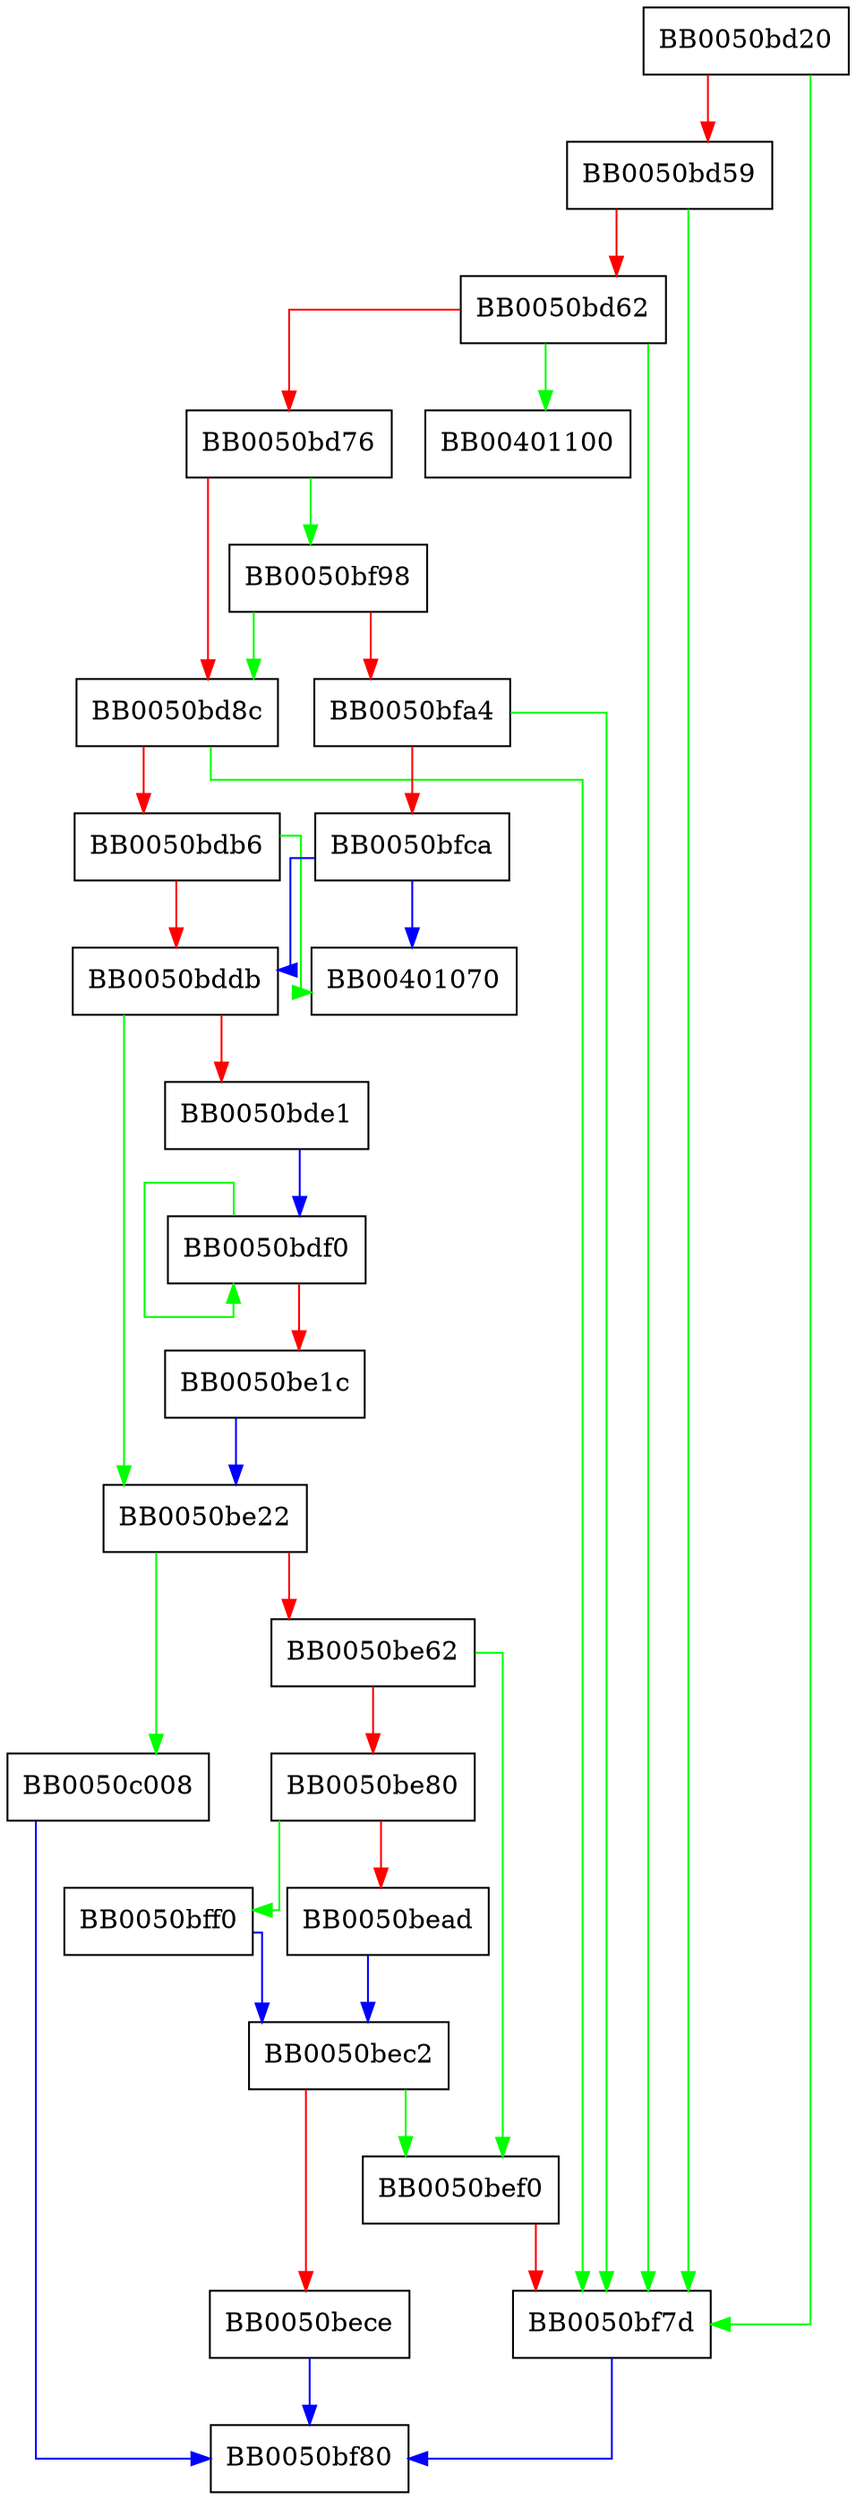 digraph ossl_qlog_new_from_env {
  node [shape="box"];
  graph [splines=ortho];
  BB0050bd20 -> BB0050bf7d [color="green"];
  BB0050bd20 -> BB0050bd59 [color="red"];
  BB0050bd59 -> BB0050bf7d [color="green"];
  BB0050bd59 -> BB0050bd62 [color="red"];
  BB0050bd62 -> BB00401100 [color="green"];
  BB0050bd62 -> BB0050bf7d [color="green"];
  BB0050bd62 -> BB0050bd76 [color="red"];
  BB0050bd76 -> BB0050bf98 [color="green"];
  BB0050bd76 -> BB0050bd8c [color="red"];
  BB0050bd8c -> BB0050bf7d [color="green"];
  BB0050bd8c -> BB0050bdb6 [color="red"];
  BB0050bdb6 -> BB00401070 [color="green"];
  BB0050bdb6 -> BB0050bddb [color="red"];
  BB0050bddb -> BB0050be22 [color="green"];
  BB0050bddb -> BB0050bde1 [color="red"];
  BB0050bde1 -> BB0050bdf0 [color="blue"];
  BB0050bdf0 -> BB0050bdf0 [color="green"];
  BB0050bdf0 -> BB0050be1c [color="red"];
  BB0050be1c -> BB0050be22 [color="blue"];
  BB0050be22 -> BB0050c008 [color="green"];
  BB0050be22 -> BB0050be62 [color="red"];
  BB0050be62 -> BB0050bef0 [color="green"];
  BB0050be62 -> BB0050be80 [color="red"];
  BB0050be80 -> BB0050bff0 [color="green"];
  BB0050be80 -> BB0050bead [color="red"];
  BB0050bead -> BB0050bec2 [color="blue"];
  BB0050bec2 -> BB0050bef0 [color="green"];
  BB0050bec2 -> BB0050bece [color="red"];
  BB0050bece -> BB0050bf80 [color="blue"];
  BB0050bef0 -> BB0050bf7d [color="red"];
  BB0050bf7d -> BB0050bf80 [color="blue"];
  BB0050bf98 -> BB0050bd8c [color="green"];
  BB0050bf98 -> BB0050bfa4 [color="red"];
  BB0050bfa4 -> BB0050bf7d [color="green"];
  BB0050bfa4 -> BB0050bfca [color="red"];
  BB0050bfca -> BB00401070 [color="blue"];
  BB0050bfca -> BB0050bddb [color="blue"];
  BB0050bff0 -> BB0050bec2 [color="blue"];
  BB0050c008 -> BB0050bf80 [color="blue"];
}